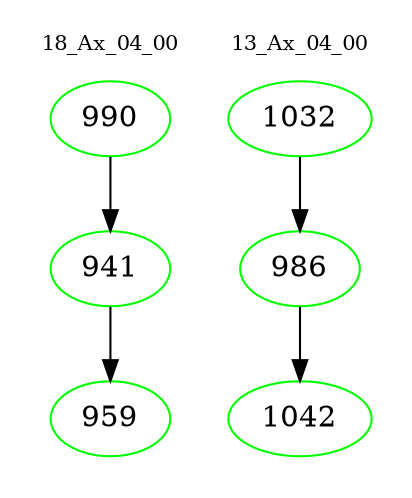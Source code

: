 digraph{
subgraph cluster_0 {
color = white
label = "18_Ax_04_00";
fontsize=10;
T0_990 [label="990", color="green"]
T0_990 -> T0_941 [color="black"]
T0_941 [label="941", color="green"]
T0_941 -> T0_959 [color="black"]
T0_959 [label="959", color="green"]
}
subgraph cluster_1 {
color = white
label = "13_Ax_04_00";
fontsize=10;
T1_1032 [label="1032", color="green"]
T1_1032 -> T1_986 [color="black"]
T1_986 [label="986", color="green"]
T1_986 -> T1_1042 [color="black"]
T1_1042 [label="1042", color="green"]
}
}
